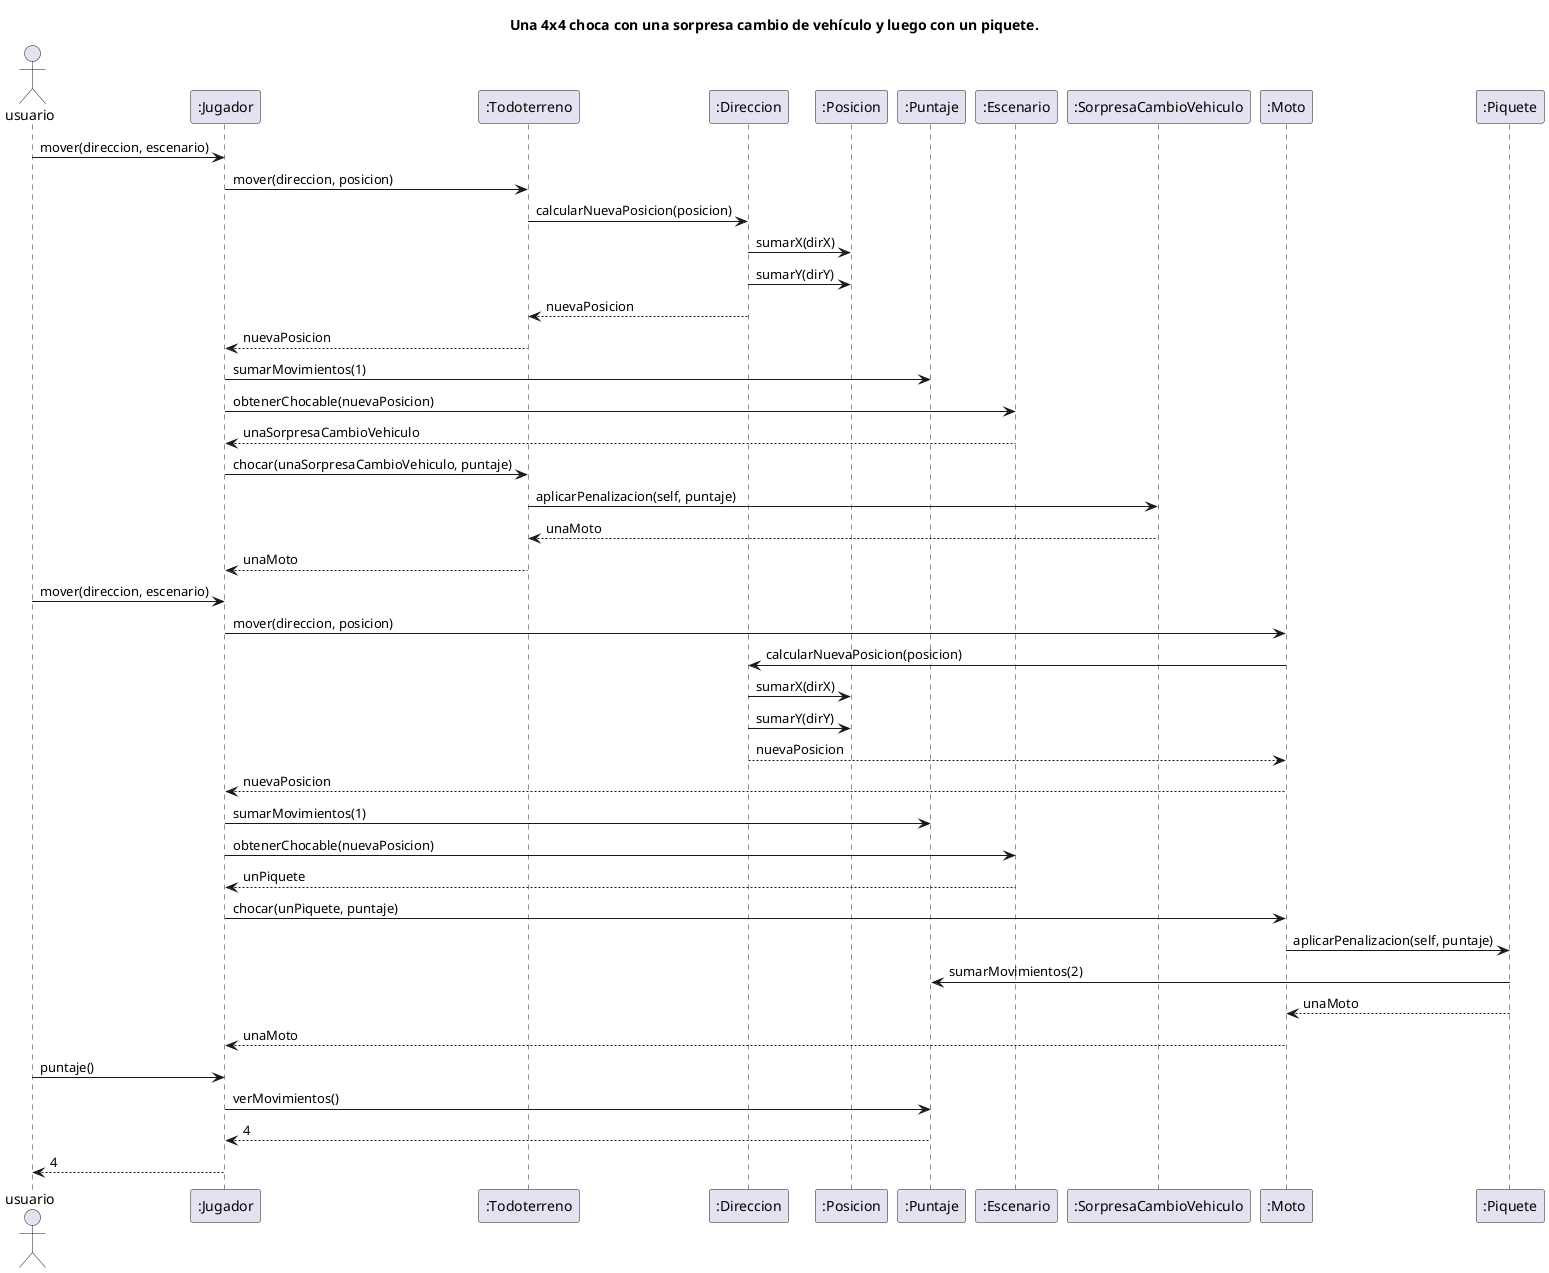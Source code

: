 @startuml
title Una 4x4 choca con una sorpresa cambio de vehículo y luego con un piquete.
Actor usuario

"usuario" -> ":Jugador": mover(direccion, escenario)
":Jugador" -> ":Todoterreno": mover(direccion, posicion)
":Todoterreno" -> ":Direccion": calcularNuevaPosicion(posicion)
":Direccion" -> ":Posicion": sumarX(dirX)
":Direccion" -> ":Posicion": sumarY(dirY)
":Direccion" --> ":Todoterreno": nuevaPosicion
":Todoterreno" --> ":Jugador": nuevaPosicion
":Jugador" -> ":Puntaje": sumarMovimientos(1)
":Jugador" -> ":Escenario": obtenerChocable(nuevaPosicion)
":Escenario" --> ":Jugador": unaSorpresaCambioVehiculo
":Jugador" -> ":Todoterreno": chocar(unaSorpresaCambioVehiculo, puntaje)
":Todoterreno" -> ":SorpresaCambioVehiculo": aplicarPenalizacion(self, puntaje)
":SorpresaCambioVehiculo" --> ":Todoterreno" : unaMoto
":Todoterreno" --> ":Jugador" : unaMoto

"usuario" -> ":Jugador": mover(direccion, escenario)
":Jugador" -> ":Moto": mover(direccion, posicion)
":Moto" -> ":Direccion": calcularNuevaPosicion(posicion)
":Direccion" -> ":Posicion": sumarX(dirX)
":Direccion" -> ":Posicion": sumarY(dirY)
":Direccion" --> ":Moto": nuevaPosicion
":Moto" --> ":Jugador": nuevaPosicion
":Jugador" -> ":Puntaje": sumarMovimientos(1)
":Jugador" -> ":Escenario": obtenerChocable(nuevaPosicion)
":Escenario" --> ":Jugador": unPiquete
":Jugador" -> ":Moto": chocar(unPiquete, puntaje)
":Moto" -> ":Piquete": aplicarPenalizacion(self, puntaje)
":Piquete" -> ":Puntaje" : sumarMovimientos(2)
":Piquete" --> ":Moto" : unaMoto
":Moto" --> ":Jugador" : unaMoto

"usuario" -> ":Jugador": puntaje()
":Jugador" -> ":Puntaje": verMovimientos()
return 4
":Jugador" --> "usuario" : 4

@enduml
